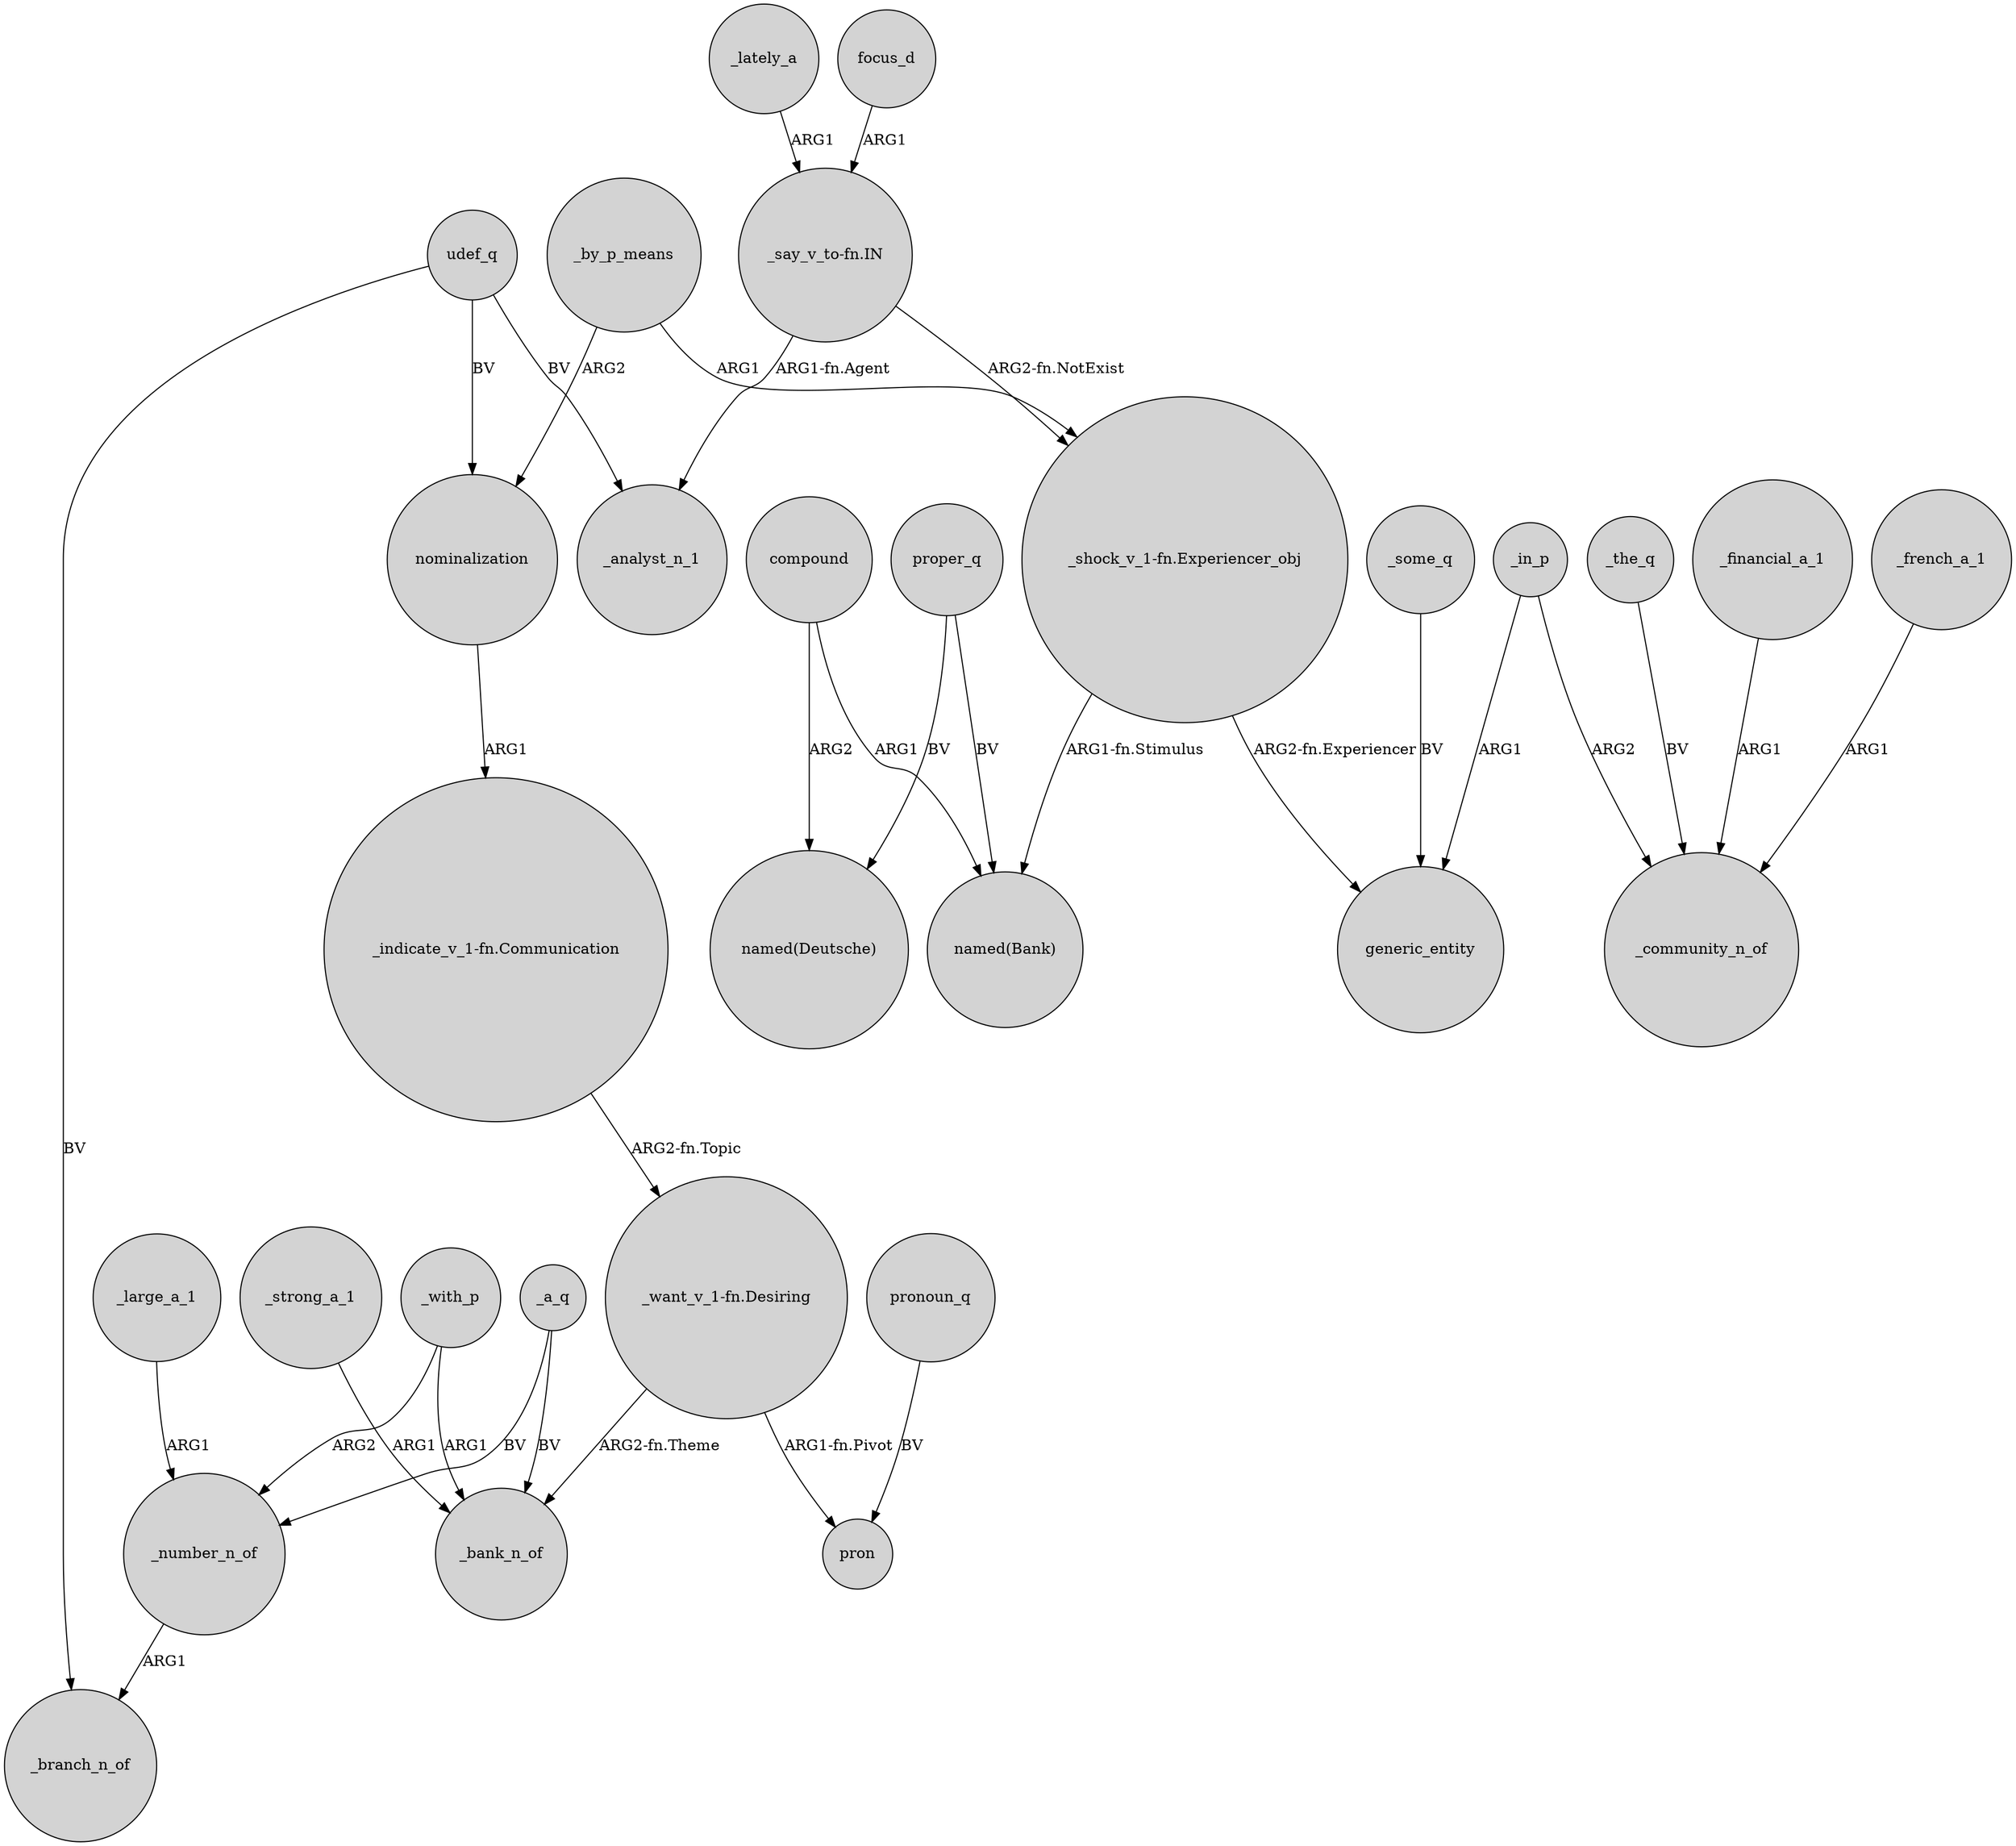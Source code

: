 digraph {
	node [shape=circle style=filled]
	udef_q -> _branch_n_of [label=BV]
	_by_p_means -> nominalization [label=ARG2]
	_a_q -> _number_n_of [label=BV]
	"_shock_v_1-fn.Experiencer_obj" -> "named(Bank)" [label="ARG1-fn.Stimulus"]
	_strong_a_1 -> _bank_n_of [label=ARG1]
	"_indicate_v_1-fn.Communication" -> "_want_v_1-fn.Desiring" [label="ARG2-fn.Topic"]
	"_want_v_1-fn.Desiring" -> pron [label="ARG1-fn.Pivot"]
	_lately_a -> "_say_v_to-fn.IN" [label=ARG1]
	proper_q -> "named(Deutsche)" [label=BV]
	_with_p -> _bank_n_of [label=ARG1]
	_in_p -> _community_n_of [label=ARG2]
	"_say_v_to-fn.IN" -> "_shock_v_1-fn.Experiencer_obj" [label="ARG2-fn.NotExist"]
	_large_a_1 -> _number_n_of [label=ARG1]
	proper_q -> "named(Bank)" [label=BV]
	"_shock_v_1-fn.Experiencer_obj" -> generic_entity [label="ARG2-fn.Experiencer"]
	pronoun_q -> pron [label=BV]
	_french_a_1 -> _community_n_of [label=ARG1]
	compound -> "named(Deutsche)" [label=ARG2]
	"_say_v_to-fn.IN" -> _analyst_n_1 [label="ARG1-fn.Agent"]
	_some_q -> generic_entity [label=BV]
	udef_q -> nominalization [label=BV]
	compound -> "named(Bank)" [label=ARG1]
	"_want_v_1-fn.Desiring" -> _bank_n_of [label="ARG2-fn.Theme"]
	_in_p -> generic_entity [label=ARG1]
	_the_q -> _community_n_of [label=BV]
	nominalization -> "_indicate_v_1-fn.Communication" [label=ARG1]
	_financial_a_1 -> _community_n_of [label=ARG1]
	_number_n_of -> _branch_n_of [label=ARG1]
	_by_p_means -> "_shock_v_1-fn.Experiencer_obj" [label=ARG1]
	_a_q -> _bank_n_of [label=BV]
	_with_p -> _number_n_of [label=ARG2]
	udef_q -> _analyst_n_1 [label=BV]
	focus_d -> "_say_v_to-fn.IN" [label=ARG1]
}
